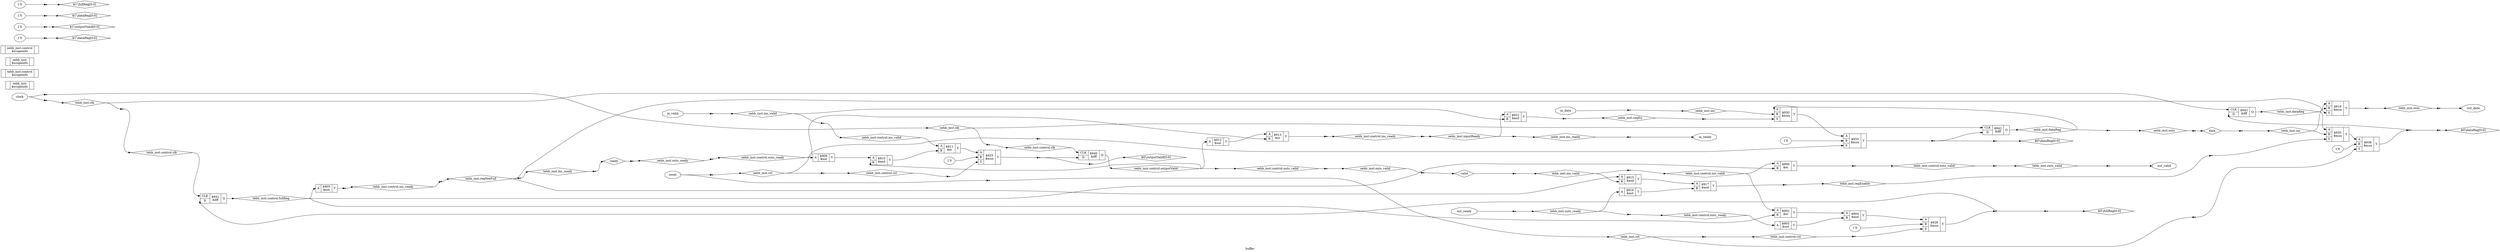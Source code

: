 digraph "buffer" {
label="buffer";
rankdir="LR";
remincross=true;
n1 [ shape=diamond, label="tehb_inst.clk", color="black", fontcolor="black"];
n2 [ shape=diamond, label="tehb_inst.rst", color="black", fontcolor="black"];
n3 [ shape=diamond, label="tehb_inst.ins", color="black", fontcolor="black"];
n4 [ shape=diamond, label="tehb_inst.ins_valid", color="black", fontcolor="black"];
n5 [ shape=diamond, label="tehb_inst.ins_ready", color="black", fontcolor="black"];
n6 [ shape=diamond, label="tehb_inst.outs", color="black", fontcolor="black"];
n7 [ shape=diamond, label="tehb_inst.outs_valid", color="black", fontcolor="black"];
n8 [ shape=diamond, label="tehb_inst.outs_ready", color="black", fontcolor="black"];
n9 [ shape=diamond, label="tehb_inst.regEnable", color="black", fontcolor="black"];
n10 [ shape=diamond, label="tehb_inst.regNotFull", color="black", fontcolor="black"];
n11 [ shape=diamond, label="tehb_inst.dataReg", color="black", fontcolor="black"];
n31 [ shape=diamond, label="tehb_inst.control.fullReg", color="black", fontcolor="black"];
n32 [ shape=diamond, label="tehb_inst.control.outs_ready", color="black", fontcolor="black"];
n33 [ shape=diamond, label="tehb_inst.control.outs_valid", color="black", fontcolor="black"];
n34 [ shape=diamond, label="tehb_inst.control.ins_ready", color="black", fontcolor="black"];
n35 [ shape=diamond, label="tehb_inst.control.ins_valid", color="black", fontcolor="black"];
n36 [ shape=diamond, label="tehb_inst.control.rst", color="black", fontcolor="black"];
n37 [ shape=diamond, label="tehb_inst.control.clk", color="black", fontcolor="black"];
n38 [ shape=diamond, label="oehb_inst.clk", color="black", fontcolor="black"];
n39 [ shape=diamond, label="oehb_inst.rst", color="black", fontcolor="black"];
n40 [ shape=diamond, label="oehb_inst.ins", color="black", fontcolor="black"];
n41 [ shape=diamond, label="oehb_inst.ins_valid", color="black", fontcolor="black"];
n42 [ shape=diamond, label="oehb_inst.ins_ready", color="black", fontcolor="black"];
n43 [ shape=diamond, label="oehb_inst.outs", color="black", fontcolor="black"];
n44 [ shape=diamond, label="oehb_inst.outs_valid", color="black", fontcolor="black"];
n45 [ shape=diamond, label="oehb_inst.outs_ready", color="black", fontcolor="black"];
n46 [ shape=diamond, label="oehb_inst.regEn", color="black", fontcolor="black"];
n47 [ shape=diamond, label="oehb_inst.inputReady", color="black", fontcolor="black"];
n48 [ shape=diamond, label="oehb_inst.dataReg", color="black", fontcolor="black"];
n65 [ shape=diamond, label="oehb_inst.control.outputValid", color="black", fontcolor="black"];
n66 [ shape=diamond, label="oehb_inst.control.outs_ready", color="black", fontcolor="black"];
n67 [ shape=diamond, label="oehb_inst.control.outs_valid", color="black", fontcolor="black"];
n68 [ shape=diamond, label="oehb_inst.control.ins_ready", color="black", fontcolor="black"];
n69 [ shape=diamond, label="oehb_inst.control.ins_valid", color="black", fontcolor="black"];
n70 [ shape=diamond, label="oehb_inst.control.rst", color="black", fontcolor="black"];
n71 [ shape=diamond, label="oehb_inst.control.clk", color="black", fontcolor="black"];
n72 [ shape=diamond, label="ready", color="black", fontcolor="black"];
n73 [ shape=diamond, label="valid", color="black", fontcolor="black"];
n74 [ shape=diamond, label="data", color="black", fontcolor="black"];
n75 [ shape=octagon, label="out_ready", color="black", fontcolor="black"];
n76 [ shape=octagon, label="out_data", color="black", fontcolor="black"];
n77 [ shape=octagon, label="out_valid", color="black", fontcolor="black"];
n78 [ shape=octagon, label="in_ready", color="black", fontcolor="black"];
n79 [ shape=octagon, label="in_data", color="black", fontcolor="black"];
n80 [ shape=octagon, label="in_valid", color="black", fontcolor="black"];
n81 [ shape=octagon, label="reset", color="black", fontcolor="black"];
n82 [ shape=octagon, label="clock", color="black", fontcolor="black"];
c83 [ shape=record, label="{{}|tehb_inst\n$scopeinfo|{}}",  ];
c87 [ shape=record, label="{{<p84> A|<p85> B}|$915\n$and|{<p86> Y}}",  ];
c88 [ shape=record, label="{{<p84> A}|$916\n$not|{<p86> Y}}",  ];
c89 [ shape=record, label="{{<p84> A|<p85> B}|$917\n$and|{<p86> Y}}",  ];
c91 [ shape=record, label="{{<p84> A|<p85> B|<p90> S}|$919\n$mux|{<p86> Y}}",  ];
c92 [ shape=record, label="{{<p84> A|<p85> B|<p90> S}|$935\n$mux|{<p86> Y}}",  ];
v0 [ label="1'0" ];
c93 [ shape=record, label="{{<p84> A|<p85> B|<p90> S}|$938\n$mux|{<p86> Y}}",  ];
c97 [ shape=record, label="{{<p94> CLK|<p95> D}|$943\n$dff|{<p96> Q}}",  ];
c98 [ shape=record, label="{{<p94> CLK|<p95> D}|$941\n$dff|{<p96> Q}}",  ];
v1 [ label="1'0" ];
c99 [ shape=record, label="{{<p84> A|<p85> B|<p90> S}|$928\n$mux|{<p86> Y}}",  ];
c100 [ shape=record, label="{{<p84> A|<p85> B}|$906\n$or|{<p86> Y}}",  ];
c101 [ shape=record, label="{{<p84> A}|$905\n$not|{<p86> Y}}",  ];
c102 [ shape=record, label="{{<p84> A|<p85> B}|$904\n$and|{<p86> Y}}",  ];
c103 [ shape=record, label="{{<p84> A}|$903\n$not|{<p86> Y}}",  ];
c104 [ shape=record, label="{{}|tehb_inst.control\n$scopeinfo|{}}",  ];
c105 [ shape=record, label="{{}|oehb_inst\n$scopeinfo|{}}",  ];
c106 [ shape=record, label="{{<p84> A|<p85> B}|$922\n$and|{<p86> Y}}",  ];
c107 [ shape=record, label="{{<p84> A|<p85> B|<p90> S}|$930\n$mux|{<p86> Y}}",  ];
v2 [ label="1'0" ];
c108 [ shape=record, label="{{<p84> A|<p85> B|<p90> S}|$933\n$mux|{<p86> Y}}",  ];
c109 [ shape=record, label="{{<p94> CLK|<p95> D}|$942\n$dff|{<p96> Q}}",  ];
c110 [ shape=record, label="{{<p94> CLK|<p95> D}|$940\n$dff|{<p96> Q}}",  ];
v3 [ label="1'0" ];
c111 [ shape=record, label="{{<p84> A|<p85> B|<p90> S}|$925\n$mux|{<p86> Y}}",  ];
c112 [ shape=record, label="{{<p84> A|<p85> B}|$913\n$or|{<p86> Y}}",  ];
c113 [ shape=record, label="{{<p84> A}|$912\n$not|{<p86> Y}}",  ];
c114 [ shape=record, label="{{<p84> A|<p85> B}|$911\n$or|{<p86> Y}}",  ];
c115 [ shape=record, label="{{<p84> A|<p85> B}|$910\n$and|{<p86> Y}}",  ];
c116 [ shape=record, label="{{}|oehb_inst.control\n$scopeinfo|{}}",  ];
c117 [ shape=record, label="{{<p84> A|<p85> B}|$902\n$or|{<p86> Y}}",  ];
c118 [ shape=record, label="{{<p84> A}|$909\n$not|{<p86> Y}}",  ];
x4 [shape=point, ];
x5 [shape=point, ];
x6 [shape=point, ];
v7 [ label="1'0" ];
x8 [shape=point, ];
x9 [shape=point, ];
x10 [shape=point, ];
x11 [shape=point, ];
x12 [shape=point, ];
x13 [shape=point, ];
v14 [ label="1'0" ];
x15 [shape=point, ];
x16 [shape=point, ];
x17 [shape=point, ];
x18 [shape=point, ];
x19 [shape=point, ];
x20 [shape=point, ];
x21 [shape=point, ];
x22 [shape=point, ];
x23 [shape=point, ];
x24 [shape=point, ];
x25 [shape=point, ];
x26 [shape=point, ];
x27 [shape=point, ];
x28 [shape=point, ];
x29 [shape=point, ];
x30 [shape=point, ];
x31 [shape=point, ];
x32 [shape=point, ];
x33 [shape=point, ];
x34 [shape=point, ];
v35 [ label="1'0" ];
x36 [shape=point, ];
x37 [shape=point, ];
x38 [shape=point, ];
x39 [shape=point, ];
x40 [shape=point, ];
x41 [shape=point, ];
v42 [ label="1'0" ];
x43 [shape=point, ];
x44 [shape=point, ];
x45 [shape=point, ];
x46 [shape=point, ];
x47 [shape=point, ];
x48 [shape=point, ];
x49 [shape=point, ];
x50 [shape=point, ];
x51 [shape=point, ];
x52 [shape=point, ];
x53 [shape=point, ];
x54 [shape=point, ];
x55 [shape=point, ];
x56 [shape=point, ];
x57 [shape=point, ];
x58 [shape=point, ];
x59 [shape=point, ];
x59:e -> n1:w [color="black", fontcolor="black", label=""];
n1:e -> c97:p94:w [color="black", fontcolor="black", label=""];
n1:e -> x51:w [color="black", fontcolor="black", label=""];
x48:e -> n10:w [color="black", fontcolor="black", label=""];
n10:e -> c87:p84:w [color="black", fontcolor="black", label=""];
n10:e -> c91:p90:w [color="black", fontcolor="black", label=""];
n10:e -> x34:w [color="black", fontcolor="black", label=""];
c97:p96:e -> n11:w [color="black", fontcolor="black", label=""];
n11:e -> c91:p84:w [color="black", fontcolor="black", label=""];
n11:e -> c92:p84:w [color="black", fontcolor="black", label=""];
c87:p86:e -> c89:p84:w [color="black", fontcolor="black", label=""];
c88:p86:e -> c89:p85:w [color="black", fontcolor="black", label=""];
c89:p86:e -> x32:w [color="black", fontcolor="black", label=""];
n15 [ shape=diamond, label="$0&#9586;dataReg[0:0]" ];
x39:e -> n15:w [color="black", fontcolor="black", label=""];
c91:p86:e -> x33:w [color="black", fontcolor="black", label=""];
n17 [ shape=diamond, label="$1&#9586;dataReg[0:0]" ];
x36:e -> n17:w [color="black", fontcolor="black", label=""];
x37:e -> c92:p90:w [color="black", fontcolor="black", label=""];
c92:p86:e -> c93:p84:w [color="black", fontcolor="black", label=""];
x58:e -> n2:w [color="black", fontcolor="black", label=""];
n2:e -> x38:w [color="black", fontcolor="black", label=""];
n2:e -> x50:w [color="black", fontcolor="black", label=""];
x38:e -> c93:p90:w [color="black", fontcolor="black", label=""];
n21 [ shape=point ];
c93:p86:e -> n21:w [color="black", fontcolor="black", label=""];
n21:e -> c97:p95:w [color="black", fontcolor="black", label=""];
n21:e -> x39:w [color="black", fontcolor="black", label=""];
n22 [ shape=point ];
c99:p86:e -> n22:w [color="black", fontcolor="black", label=""];
n22:e -> c98:p95:w [color="black", fontcolor="black", label=""];
n22:e -> x45:w [color="black", fontcolor="black", label=""];
x44:e -> c99:p90:w [color="black", fontcolor="black", label=""];
n24 [ shape=diamond, label="$1&#9586;fullReg[0:0]" ];
x43:e -> n24:w [color="black", fontcolor="black", label=""];
c100:p86:e -> x41:w [color="black", fontcolor="black", label=""];
c101:p86:e -> x40:w [color="black", fontcolor="black", label=""];
c102:p86:e -> c99:p84:w [color="black", fontcolor="black", label=""];
c103:p86:e -> c102:p85:w [color="black", fontcolor="black", label=""];
c117:p86:e -> c102:p84:w [color="black", fontcolor="black", label=""];
x57:e -> n3:w [color="black", fontcolor="black", label=""];
n3:e -> c91:p85:w [color="black", fontcolor="black", label=""];
n3:e -> c92:p85:w [color="black", fontcolor="black", label=""];
n30 [ shape=diamond, label="$0&#9586;fullReg[0:0]" ];
x45:e -> n30:w [color="black", fontcolor="black", label=""];
c98:p96:e -> n31:w [color="black", fontcolor="black", label=""];
n31:e -> c100:p85:w [color="black", fontcolor="black", label=""];
n31:e -> c101:p84:w [color="black", fontcolor="black", label=""];
n31:e -> c117:p85:w [color="black", fontcolor="black", label=""];
x46:e -> n32:w [color="black", fontcolor="black", label=""];
n32:e -> c103:p84:w [color="black", fontcolor="black", label=""];
x41:e -> n33:w [color="black", fontcolor="black", label=""];
n33:e -> x47:w [color="black", fontcolor="black", label=""];
x40:e -> n34:w [color="black", fontcolor="black", label=""];
n34:e -> x48:w [color="black", fontcolor="black", label=""];
x49:e -> n35:w [color="black", fontcolor="black", label=""];
n35:e -> c100:p84:w [color="black", fontcolor="black", label=""];
n35:e -> c117:p84:w [color="black", fontcolor="black", label=""];
x50:e -> n36:w [color="black", fontcolor="black", label=""];
n36:e -> x44:w [color="black", fontcolor="black", label=""];
x51:e -> n37:w [color="black", fontcolor="black", label=""];
n37:e -> c98:p94:w [color="black", fontcolor="black", label=""];
x31:e -> n38:w [color="black", fontcolor="black", label=""];
n38:e -> c109:p94:w [color="black", fontcolor="black", label=""];
n38:e -> x23:w [color="black", fontcolor="black", label=""];
x30:e -> n39:w [color="black", fontcolor="black", label=""];
n39:e -> x10:w [color="black", fontcolor="black", label=""];
n39:e -> x22:w [color="black", fontcolor="black", label=""];
x56:e -> n4:w [color="black", fontcolor="black", label=""];
n4:e -> c87:p85:w [color="black", fontcolor="black", label=""];
n4:e -> x49:w [color="black", fontcolor="black", label=""];
x29:e -> n40:w [color="black", fontcolor="black", label=""];
n40:e -> c107:p85:w [color="black", fontcolor="black", label=""];
x28:e -> n41:w [color="black", fontcolor="black", label=""];
n41:e -> c106:p85:w [color="black", fontcolor="black", label=""];
n41:e -> x21:w [color="black", fontcolor="black", label=""];
x4:e -> n42:w [color="black", fontcolor="black", label=""];
n42:e -> x27:w [color="black", fontcolor="black", label=""];
x6:e -> n43:w [color="black", fontcolor="black", label=""];
n43:e -> x26:w [color="black", fontcolor="black", label=""];
x19:e -> n44:w [color="black", fontcolor="black", label=""];
n44:e -> x25:w [color="black", fontcolor="black", label=""];
x24:e -> n45:w [color="black", fontcolor="black", label=""];
n45:e -> x18:w [color="black", fontcolor="black", label=""];
x5:e -> n46:w [color="black", fontcolor="black", label=""];
n46:e -> x9:w [color="black", fontcolor="black", label=""];
x20:e -> n47:w [color="black", fontcolor="black", label=""];
n47:e -> c106:p84:w [color="black", fontcolor="black", label=""];
n47:e -> x4:w [color="black", fontcolor="black", label=""];
c109:p96:e -> n48:w [color="black", fontcolor="black", label=""];
n48:e -> c107:p84:w [color="black", fontcolor="black", label=""];
n48:e -> x6:w [color="black", fontcolor="black", label=""];
n49 [ shape=diamond, label="$0&#9586;dataReg[0:0]" ];
x11:e -> n49:w [color="black", fontcolor="black", label=""];
x34:e -> n5:w [color="black", fontcolor="black", label=""];
n5:e -> x55:w [color="black", fontcolor="black", label=""];
c106:p86:e -> x5:w [color="black", fontcolor="black", label=""];
n51 [ shape=diamond, label="$1&#9586;dataReg[0:0]" ];
x8:e -> n51:w [color="black", fontcolor="black", label=""];
x9:e -> c107:p90:w [color="black", fontcolor="black", label=""];
c107:p86:e -> c108:p84:w [color="black", fontcolor="black", label=""];
x10:e -> c108:p90:w [color="black", fontcolor="black", label=""];
n55 [ shape=point ];
c108:p86:e -> n55:w [color="black", fontcolor="black", label=""];
n55:e -> c109:p95:w [color="black", fontcolor="black", label=""];
n55:e -> x11:w [color="black", fontcolor="black", label=""];
n56 [ shape=point ];
c111:p86:e -> n56:w [color="black", fontcolor="black", label=""];
n56:e -> c110:p95:w [color="black", fontcolor="black", label=""];
n56:e -> x17:w [color="black", fontcolor="black", label=""];
x16:e -> c111:p90:w [color="black", fontcolor="black", label=""];
n58 [ shape=diamond, label="$1&#9586;outputValid[0:0]" ];
x15:e -> n58:w [color="black", fontcolor="black", label=""];
c112:p86:e -> x12:w [color="black", fontcolor="black", label=""];
x33:e -> n6:w [color="black", fontcolor="black", label=""];
n6:e -> x54:w [color="black", fontcolor="black", label=""];
c113:p86:e -> c112:p84:w [color="black", fontcolor="black", label=""];
c114:p86:e -> c111:p84:w [color="black", fontcolor="black", label=""];
c115:p86:e -> c114:p85:w [color="black", fontcolor="black", label=""];
c118:p86:e -> c115:p84:w [color="black", fontcolor="black", label=""];
n64 [ shape=diamond, label="$0&#9586;outputValid[0:0]" ];
x17:e -> n64:w [color="black", fontcolor="black", label=""];
c110:p96:e -> n65:w [color="black", fontcolor="black", label=""];
n65:e -> c113:p84:w [color="black", fontcolor="black", label=""];
n65:e -> c115:p85:w [color="black", fontcolor="black", label=""];
n65:e -> x13:w [color="black", fontcolor="black", label=""];
x18:e -> n66:w [color="black", fontcolor="black", label=""];
n66:e -> c112:p85:w [color="black", fontcolor="black", label=""];
n66:e -> c118:p84:w [color="black", fontcolor="black", label=""];
x13:e -> n67:w [color="black", fontcolor="black", label=""];
n67:e -> x19:w [color="black", fontcolor="black", label=""];
x12:e -> n68:w [color="black", fontcolor="black", label=""];
n68:e -> x20:w [color="black", fontcolor="black", label=""];
x21:e -> n69:w [color="black", fontcolor="black", label=""];
n69:e -> c114:p84:w [color="black", fontcolor="black", label=""];
x47:e -> n7:w [color="black", fontcolor="black", label=""];
n7:e -> x53:w [color="black", fontcolor="black", label=""];
x22:e -> n70:w [color="black", fontcolor="black", label=""];
n70:e -> x16:w [color="black", fontcolor="black", label=""];
x23:e -> n71:w [color="black", fontcolor="black", label=""];
n71:e -> c110:p94:w [color="black", fontcolor="black", label=""];
x55:e -> n72:w [color="black", fontcolor="black", label=""];
n72:e -> x24:w [color="black", fontcolor="black", label=""];
x25:e -> n73:w [color="black", fontcolor="black", label=""];
n73:e -> x56:w [color="black", fontcolor="black", label=""];
x26:e -> n74:w [color="black", fontcolor="black", label=""];
n74:e -> x57:w [color="black", fontcolor="black", label=""];
n75:e -> x52:w [color="black", fontcolor="black", label=""];
x54:e -> n76:w [color="black", fontcolor="black", label=""];
x53:e -> n77:w [color="black", fontcolor="black", label=""];
x27:e -> n78:w [color="black", fontcolor="black", label=""];
n79:e -> x29:w [color="black", fontcolor="black", label=""];
x52:e -> n8:w [color="black", fontcolor="black", label=""];
n8:e -> c88:p84:w [color="black", fontcolor="black", label=""];
n8:e -> x46:w [color="black", fontcolor="black", label=""];
n80:e -> x28:w [color="black", fontcolor="black", label=""];
n81:e -> x30:w [color="black", fontcolor="black", label=""];
n81:e -> x58:w [color="black", fontcolor="black", label=""];
n82:e -> x31:w [color="black", fontcolor="black", label=""];
n82:e -> x59:w [color="black", fontcolor="black", label=""];
x32:e -> n9:w [color="black", fontcolor="black", label=""];
n9:e -> x37:w [color="black", fontcolor="black", label=""];
v0:e -> c93:p85:w [color="black", fontcolor="black", label=""];
v1:e -> c99:p85:w [color="black", fontcolor="black", label=""];
v14:e -> x15:w [color="black", fontcolor="black", label=""];
v2:e -> c108:p85:w [color="black", fontcolor="black", label=""];
v3:e -> c111:p85:w [color="black", fontcolor="black", label=""];
v35:e -> x36:w [color="black", fontcolor="black", label=""];
v42:e -> x43:w [color="black", fontcolor="black", label=""];
v7:e -> x8:w [color="black", fontcolor="black", label=""];
}
